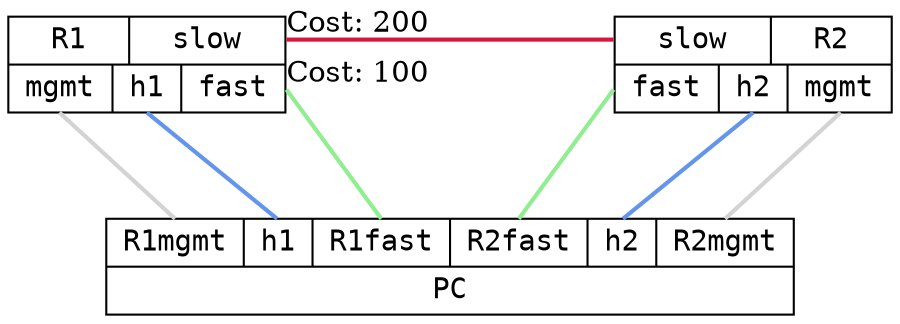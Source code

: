 graph "ospf-bfd" {
	layout="neato";
	overlap="false";
	esep="+20";
	size=10

        node [shape=record, fontname="DejaVu Sans Mono, Book"];
	edge [color="cornflowerblue", penwidth="2", fontname="DejaVu Serif, Book"];

        R1 [
	    label=" { { R1 | <slow> slow } | { <mgmt> mgmt | <h1> h1 | <fast> fast } }",
	    pos="0,6!",

	    requires="infix",
	];
	R2 [
	    label="{ { <slow> slow | R2 } | { <fast> fast | <h2> h2 | <mgmt> mgmt  } }",
	    pos="18,6!",

	    requires="infix",
	];

	PC [
	    label="{ { <R1mgmt> R1mgmt | <h1> h1 | <R1fast> R1fast | <R2fast> R2fast | <h2> h2 | <R2mgmt> R2mgmt } | PC }",
	    pos="9,0!",
	    requires="controller",
	];

	PC:R1mgmt -- R1:mgmt [requires="mgmt", color="lightgray"]
	PC:R2mgmt -- R2:mgmt [requires="mgmt", color="lightgray"]

	PC:h1 -- R1:h1
	PC:h2 -- R2:h2

	R1:fast -- PC:R1fast [color="lightgreen", taillabel="Cost: 100"]
	R2:fast -- PC:R2fast [color="lightgreen"]

	R1:slow -- R2:slow [color="crimson", taillabel="Cost: 200"]
}
